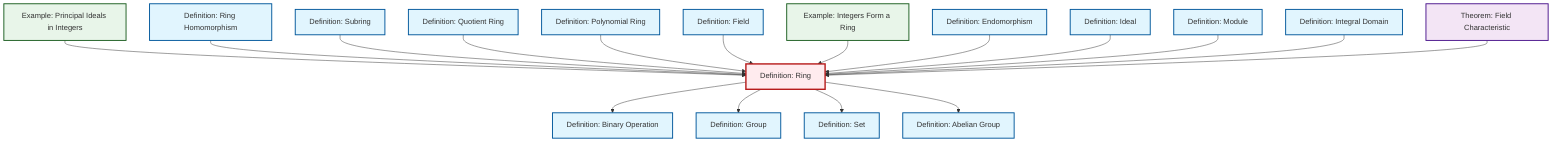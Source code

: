 graph TD
    classDef definition fill:#e1f5fe,stroke:#01579b,stroke-width:2px
    classDef theorem fill:#f3e5f5,stroke:#4a148c,stroke-width:2px
    classDef axiom fill:#fff3e0,stroke:#e65100,stroke-width:2px
    classDef example fill:#e8f5e9,stroke:#1b5e20,stroke-width:2px
    classDef current fill:#ffebee,stroke:#b71c1c,stroke-width:3px
    def-binary-operation["Definition: Binary Operation"]:::definition
    def-abelian-group["Definition: Abelian Group"]:::definition
    def-integral-domain["Definition: Integral Domain"]:::definition
    def-set["Definition: Set"]:::definition
    def-group["Definition: Group"]:::definition
    def-ring-homomorphism["Definition: Ring Homomorphism"]:::definition
    ex-integers-ring["Example: Integers Form a Ring"]:::example
    def-ideal["Definition: Ideal"]:::definition
    def-module["Definition: Module"]:::definition
    thm-field-characteristic["Theorem: Field Characteristic"]:::theorem
    def-subring["Definition: Subring"]:::definition
    ex-principal-ideal["Example: Principal Ideals in Integers"]:::example
    def-quotient-ring["Definition: Quotient Ring"]:::definition
    def-polynomial-ring["Definition: Polynomial Ring"]:::definition
    def-endomorphism["Definition: Endomorphism"]:::definition
    def-field["Definition: Field"]:::definition
    def-ring["Definition: Ring"]:::definition
    def-ring --> def-binary-operation
    ex-principal-ideal --> def-ring
    def-ring-homomorphism --> def-ring
    def-subring --> def-ring
    def-ring --> def-group
    def-quotient-ring --> def-ring
    def-polynomial-ring --> def-ring
    def-ring --> def-set
    def-field --> def-ring
    ex-integers-ring --> def-ring
    def-endomorphism --> def-ring
    def-ideal --> def-ring
    def-ring --> def-abelian-group
    def-module --> def-ring
    def-integral-domain --> def-ring
    thm-field-characteristic --> def-ring
    class def-ring current